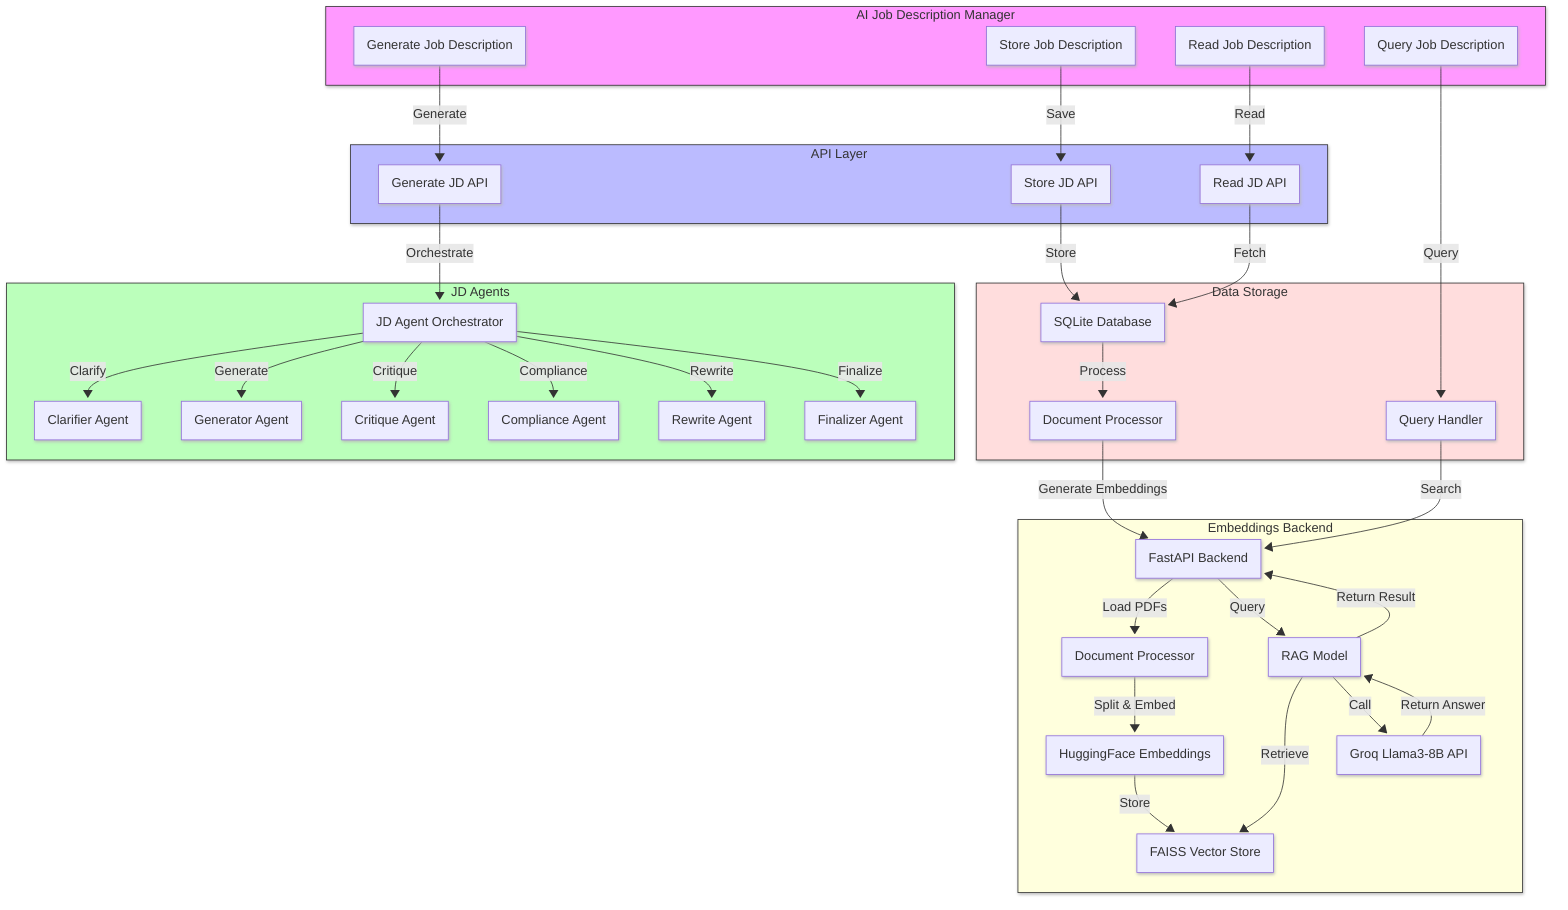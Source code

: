 ---
config:
  look: neo
---
flowchart TD
    subgraph MainApp["AI Job Description Manager"]
        A1["Generate Job Description"]
        A2["Store Job Description"]
        A3["Read Job Description"]
        A4["Query Job Description"]
    end

    subgraph API["API Layer"]
        B1["Generate JD API"]
        B2["Store JD API"]
        B3["Read JD API"]
    end

    subgraph Agents["JD Agents"]
        C1["JD Agent Orchestrator"]
        C2["Clarifier Agent"]
        C3["Generator Agent"]
        C4["Critique Agent"]
        C5["Compliance Agent"]
        C6["Rewrite Agent"]
        C7["Finalizer Agent"]
    end

    subgraph DataStore["Data Storage"]
        D1["SQLite Database"]
        E1["Document Processor"]
        E2["Query Handler"]
    end

    subgraph EmbeddingsBackend["Embeddings Backend"]
        F1["FastAPI Backend"]
        F2["Document Processor"]
        F3["HuggingFace Embeddings"]
        F4["FAISS Vector Store"]
        F5["RAG Model"]
        F6["Groq Llama3-8B API"]
    end

    %% Main App Flow
    A1 -->|Generate| B1
    B1 -->|Orchestrate| C1
    C1 -->|Clarify| C2
    C1 -->|Generate| C3
    C1 -->|Critique| C4
    C1 -->|Compliance| C5
    C1 -->|Rewrite| C6
    C1 -->|Finalize| C7

    %% Storage Flow
    A2 -->|Save| B2
    B2 -->|Store| D1
    D1 -->|Process| E1
    E1 -->|Generate Embeddings| F1

    %% Reading Flow
    A3 -->|Read| B3
    B3 -->|Fetch| D1

    %% Query Flow
    A4 -->|Query| E2
    E2 -->|Search| F1

    %% Embeddings Backend Flow
    F1 -->|Load PDFs| F2
    F2 -->|Split & Embed| F3
    F3 -->|Store| F4
    F1 -->|Query| F5
    F5 -->|Retrieve| F4
    F5 -->|Call| F6
    F6 -->|Return Answer| F5
    F5 -->|Return Result| F1

    %% Styling
    style MainApp fill:#f9f,stroke:#333,stroke-width:1px
    style API fill:#bbf,stroke:#333,stroke-width:1px
    style Agents fill:#bfb,stroke:#333,stroke-width:1px
    style DataStore fill:#fdd,stroke:#333,stroke-width:1px
    style EmbeddingsBackend fill:#ffd,stroke:#333,stroke-width:1px